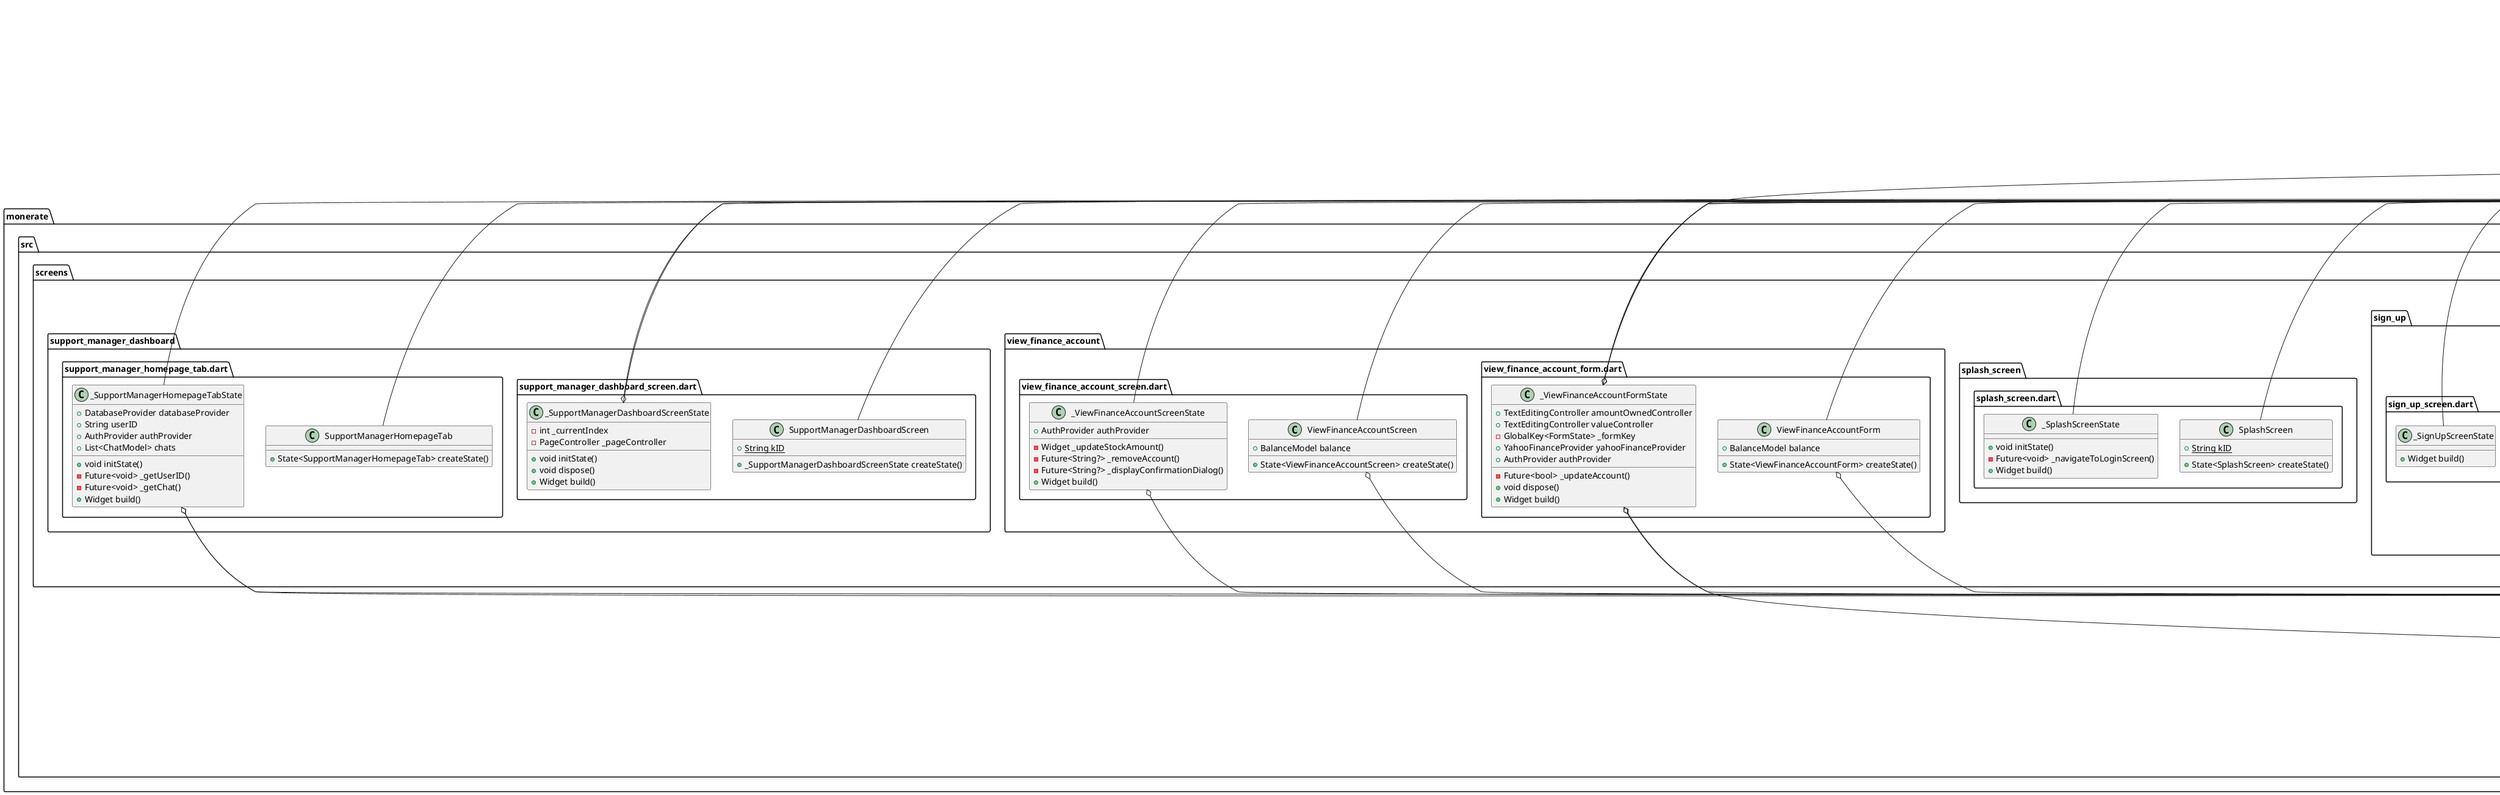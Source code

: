 @startuml
set namespaceSeparator ::

class "monerate::src::screens::change_email::change_email_form.dart::ChangeEmailForm" {
  +State<ChangeEmailForm> createState()
}

"flutter::src::widgets::framework.dart::StatefulWidget" <|-- "monerate::src::screens::change_email::change_email_form.dart::ChangeEmailForm"

class "monerate::src::screens::change_email::change_email_form.dart::_ChangeEmailFormState" {
  +TextEditingController newEmailController
  +TextEditingController confirmEmailController
  +TextEditingController passwordController
  -GlobalKey<FormState> _formKey
  -bool _showPassword
  +AuthProvider authProvider
  +void dispose()
  -Future<String?> _updateEmail()
  -Future<String?> _displayConfirmationDialog()
  +Widget build()
}

"monerate::src::screens::change_email::change_email_form.dart::_ChangeEmailFormState" o-- "flutter::src::widgets::editable_text.dart::TextEditingController"
"monerate::src::screens::change_email::change_email_form.dart::_ChangeEmailFormState" o-- "flutter::src::widgets::framework.dart::GlobalKey<FormState>"
"monerate::src::screens::change_email::change_email_form.dart::_ChangeEmailFormState" o-- "monerate::src::providers::auth_provider.dart::AuthProvider"
"flutter::src::widgets::framework.dart::State" <|-- "monerate::src::screens::change_email::change_email_form.dart::_ChangeEmailFormState"

class "monerate::src::screens::change_email::change_email_screen.dart::ChangeEmailScreen" {
  {static} +String kID
  +_ChangeEmailScreenState createState()
}

"flutter::src::widgets::framework.dart::StatefulWidget" <|-- "monerate::src::screens::change_email::change_email_screen.dart::ChangeEmailScreen"

class "monerate::src::screens::change_email::change_email_screen.dart::_ChangeEmailScreenState" {
  +Widget build()
}

"flutter::src::widgets::framework.dart::State" <|-- "monerate::src::screens::change_email::change_email_screen.dart::_ChangeEmailScreenState"

class "monerate::src::screens::change_password::change_password_form.dart::ChangePasswordForm" {
  +State<ChangePasswordForm> createState()
}

"flutter::src::widgets::framework.dart::StatefulWidget" <|-- "monerate::src::screens::change_password::change_password_form.dart::ChangePasswordForm"

class "monerate::src::screens::change_password::change_password_form.dart::_ChangePasswordFormState" {
  +TextEditingController oldPasswordController
  +TextEditingController newPasswordController
  +TextEditingController confirmNewPasswordController
  -GlobalKey<FormState> _formKey
  -bool _showPassword
  +AuthProvider authProvider
  +void dispose()
  -Future<String?> _updatePassword()
  -Future<String?> _displayConfirmationDialog()
  +Widget build()
}

"monerate::src::screens::change_password::change_password_form.dart::_ChangePasswordFormState" o-- "flutter::src::widgets::editable_text.dart::TextEditingController"
"monerate::src::screens::change_password::change_password_form.dart::_ChangePasswordFormState" o-- "flutter::src::widgets::framework.dart::GlobalKey<FormState>"
"monerate::src::screens::change_password::change_password_form.dart::_ChangePasswordFormState" o-- "monerate::src::providers::auth_provider.dart::AuthProvider"
"flutter::src::widgets::framework.dart::State" <|-- "monerate::src::screens::change_password::change_password_form.dart::_ChangePasswordFormState"

class "monerate::src::screens::change_password::change_password_screen.dart::ChangePasswordScreen" {
  {static} +String kID
  +_ChangePasswordScreenState createState()
}

"flutter::src::widgets::framework.dart::StatefulWidget" <|-- "monerate::src::screens::change_password::change_password_screen.dart::ChangePasswordScreen"

class "monerate::src::screens::change_password::change_password_screen.dart::_ChangePasswordScreenState" {
  +Widget build()
}

"flutter::src::widgets::framework.dart::State" <|-- "monerate::src::screens::change_password::change_password_screen.dart::_ChangePasswordScreenState"

class "monerate::src::screens::chat_screen::chat_screen.dart::ChatScreen" {
  +String userID
  +String documentReferenceID
  +State<ChatScreen> createState()
}

"flutter::src::widgets::framework.dart::StatefulWidget" <|-- "monerate::src::screens::chat_screen::chat_screen.dart::ChatScreen"

class "monerate::src::screens::chat_screen::chat_screen.dart::_ChatScreenState" {
  +TextEditingController textController
  +AuthProvider authProvider
  +String messageText
  +DatabaseProvider databaseProvider
  +List<MessageModel> messages
  +void dispose()
  -Future<void> _sendMessage()
  +Widget build()
}

"monerate::src::screens::chat_screen::chat_screen.dart::_ChatScreenState" o-- "flutter::src::widgets::editable_text.dart::TextEditingController"
"monerate::src::screens::chat_screen::chat_screen.dart::_ChatScreenState" o-- "monerate::src::providers::auth_provider.dart::AuthProvider"
"monerate::src::screens::chat_screen::chat_screen.dart::_ChatScreenState" o-- "monerate::src::providers::database_provider.dart::DatabaseProvider"
"flutter::src::widgets::framework.dart::State" <|-- "monerate::src::screens::chat_screen::chat_screen.dart::_ChatScreenState"

class "monerate::src::screens::choose_support::choose_support_screen.dart::ChooseSupportScreen" {
  {static} +String kID
  +State<ChooseSupportScreen> createState()
}

"flutter::src::widgets::framework.dart::StatefulWidget" <|-- "monerate::src::screens::choose_support::choose_support_screen.dart::ChooseSupportScreen"

class "monerate::src::screens::choose_support::choose_support_screen.dart::_ChooseSupportScreenState" {
  +Widget build()
}

"flutter::src::widgets::framework.dart::State" <|-- "monerate::src::screens::choose_support::choose_support_screen.dart::_ChooseSupportScreenState"

class "monerate::src::screens::complete_profile::complete_profile_screen.dart::CompleteProfileScreen" {
  {static} +String kID
  +_CompleteProfileScreenState createState()
}

"flutter::src::widgets::framework.dart::StatefulWidget" <|-- "monerate::src::screens::complete_profile::complete_profile_screen.dart::CompleteProfileScreen"

class "monerate::src::screens::complete_profile::complete_profile_screen.dart::_CompleteProfileScreenState" {
  -int _currentIndex
  -PageController _pageController
  +void initState()
  +void dispose()
  +Widget build()
}

"monerate::src::screens::complete_profile::complete_profile_screen.dart::_CompleteProfileScreenState" o-- "flutter::src::widgets::page_view.dart::PageController"
"flutter::src::widgets::framework.dart::State" <|-- "monerate::src::screens::complete_profile::complete_profile_screen.dart::_CompleteProfileScreenState"

class "monerate::src::screens::complete_profile::end_user::complete_end_user_profile.dart::CompleteEndUserProfile" {
  {static} +String kID
  +_CompleteEndUserProfileState createState()
}

"flutter::src::widgets::framework.dart::StatefulWidget" <|-- "monerate::src::screens::complete_profile::end_user::complete_end_user_profile.dart::CompleteEndUserProfile"

class "monerate::src::screens::complete_profile::end_user::complete_end_user_profile.dart::_CompleteEndUserProfileState" {
  +Widget build()
}

"flutter::src::widgets::framework.dart::State" <|-- "monerate::src::screens::complete_profile::end_user::complete_end_user_profile.dart::_CompleteEndUserProfileState"

class "monerate::src::screens::complete_profile::end_user::complete_end_user_profile_form.dart::CompleteEndUserProfileForm" {
  +State<CompleteEndUserProfileForm> createState()
}

"flutter::src::widgets::framework.dart::StatefulWidget" <|-- "monerate::src::screens::complete_profile::end_user::complete_end_user_profile_form.dart::CompleteEndUserProfileForm"

class "monerate::src::screens::complete_profile::end_user::complete_end_user_profile_form.dart::_CompleteEndUserProfileFormState" {
  +TextEditingController firstNameController
  +TextEditingController lastNameController
  -GlobalKey<FormState> _formKey
  +AuthProvider authProvider
  +void dispose()
  -Future<String?> _updateProfile()
  +Widget build()
}

"monerate::src::screens::complete_profile::end_user::complete_end_user_profile_form.dart::_CompleteEndUserProfileFormState" o-- "flutter::src::widgets::editable_text.dart::TextEditingController"
"monerate::src::screens::complete_profile::end_user::complete_end_user_profile_form.dart::_CompleteEndUserProfileFormState" o-- "flutter::src::widgets::framework.dart::GlobalKey<FormState>"
"monerate::src::screens::complete_profile::end_user::complete_end_user_profile_form.dart::_CompleteEndUserProfileFormState" o-- "monerate::src::providers::auth_provider.dart::AuthProvider"
"flutter::src::widgets::framework.dart::State" <|-- "monerate::src::screens::complete_profile::end_user::complete_end_user_profile_form.dart::_CompleteEndUserProfileFormState"

class "monerate::src::screens::complete_profile::end_user::end_user_tab.dart::EndUserTab" {
  +_EndUserTabState createState()
}

"flutter::src::widgets::framework.dart::StatefulWidget" <|-- "monerate::src::screens::complete_profile::end_user::end_user_tab.dart::EndUserTab"

class "monerate::src::screens::complete_profile::end_user::end_user_tab.dart::_EndUserTabState" {
  +Widget build()
}

"flutter::src::widgets::framework.dart::State" <|-- "monerate::src::screens::complete_profile::end_user::end_user_tab.dart::_EndUserTabState"

class "monerate::src::screens::complete_profile::financial_advisor::complete_financial_advisor_profile.dart::CompleteFinancialAdvisorProfile" {
  {static} +String kID
  +_CompleteFinancialAdvisorProfileState createState()
}

"flutter::src::widgets::framework.dart::StatefulWidget" <|-- "monerate::src::screens::complete_profile::financial_advisor::complete_financial_advisor_profile.dart::CompleteFinancialAdvisorProfile"

class "monerate::src::screens::complete_profile::financial_advisor::complete_financial_advisor_profile.dart::_CompleteFinancialAdvisorProfileState" {
  +Widget build()
}

"flutter::src::widgets::framework.dart::State" <|-- "monerate::src::screens::complete_profile::financial_advisor::complete_financial_advisor_profile.dart::_CompleteFinancialAdvisorProfileState"

class "monerate::src::screens::complete_profile::financial_advisor::complete_financial_advisor_profile_form.dart::CompleteFinancialAdvisorProfileForm" {
  +State<CompleteFinancialAdvisorProfileForm> createState()
}

"flutter::src::widgets::framework.dart::StatefulWidget" <|-- "monerate::src::screens::complete_profile::financial_advisor::complete_financial_advisor_profile_form.dart::CompleteFinancialAdvisorProfileForm"

class "monerate::src::screens::complete_profile::financial_advisor::complete_financial_advisor_profile_form.dart::_CompleteFinancialAdvisorProfileFormState" {
  +TextEditingController firstNameController
  +TextEditingController lastNameController
  +TextEditingController licenseIDController
  -GlobalKey<FormState> _formKey
  +AuthProvider authProvider
  +void dispose()
  -Future<String?> _updateProfile()
  +Widget build()
}

"monerate::src::screens::complete_profile::financial_advisor::complete_financial_advisor_profile_form.dart::_CompleteFinancialAdvisorProfileFormState" o-- "flutter::src::widgets::editable_text.dart::TextEditingController"
"monerate::src::screens::complete_profile::financial_advisor::complete_financial_advisor_profile_form.dart::_CompleteFinancialAdvisorProfileFormState" o-- "flutter::src::widgets::framework.dart::GlobalKey<FormState>"
"monerate::src::screens::complete_profile::financial_advisor::complete_financial_advisor_profile_form.dart::_CompleteFinancialAdvisorProfileFormState" o-- "monerate::src::providers::auth_provider.dart::AuthProvider"
"flutter::src::widgets::framework.dart::State" <|-- "monerate::src::screens::complete_profile::financial_advisor::complete_financial_advisor_profile_form.dart::_CompleteFinancialAdvisorProfileFormState"

class "monerate::src::screens::complete_profile::financial_advisor::financial_advisor_tab.dart::FinancialAdvisorTab" {
  +_FinancialAdvisorTabState createState()
}

"flutter::src::widgets::framework.dart::StatefulWidget" <|-- "monerate::src::screens::complete_profile::financial_advisor::financial_advisor_tab.dart::FinancialAdvisorTab"

class "monerate::src::screens::complete_profile::financial_advisor::financial_advisor_tab.dart::_FinancialAdvisorTabState" {
  +Widget build()
}

"flutter::src::widgets::framework.dart::State" <|-- "monerate::src::screens::complete_profile::financial_advisor::financial_advisor_tab.dart::_FinancialAdvisorTabState"

class "monerate::src::screens::complete_profile::support_manager::complete_support_manager_profile.dart::CompleteSupportManagerProfile" {
  {static} +String kID
  +_CompleteSupportManagerProfileState createState()
}

"flutter::src::widgets::framework.dart::StatefulWidget" <|-- "monerate::src::screens::complete_profile::support_manager::complete_support_manager_profile.dart::CompleteSupportManagerProfile"

class "monerate::src::screens::complete_profile::support_manager::complete_support_manager_profile.dart::_CompleteSupportManagerProfileState" {
  +Widget build()
}

"flutter::src::widgets::framework.dart::State" <|-- "monerate::src::screens::complete_profile::support_manager::complete_support_manager_profile.dart::_CompleteSupportManagerProfileState"

class "monerate::src::screens::complete_profile::support_manager::complete_support_manager_profile_form.dart::CompleteSupportManagerProfileForm" {
  +State<CompleteSupportManagerProfileForm> createState()
}

"flutter::src::widgets::framework.dart::StatefulWidget" <|-- "monerate::src::screens::complete_profile::support_manager::complete_support_manager_profile_form.dart::CompleteSupportManagerProfileForm"

class "monerate::src::screens::complete_profile::support_manager::complete_support_manager_profile_form.dart::_CompleteSupportManagerProfileFormState" {
  +TextEditingController firstNameController
  +TextEditingController lastNameController
  -GlobalKey<FormState> _formKey
  +AuthProvider authProvider
  +void dispose()
  -Future<String?> _updateProfile()
  +Widget build()
}

"monerate::src::screens::complete_profile::support_manager::complete_support_manager_profile_form.dart::_CompleteSupportManagerProfileFormState" o-- "flutter::src::widgets::editable_text.dart::TextEditingController"
"monerate::src::screens::complete_profile::support_manager::complete_support_manager_profile_form.dart::_CompleteSupportManagerProfileFormState" o-- "flutter::src::widgets::framework.dart::GlobalKey<FormState>"
"monerate::src::screens::complete_profile::support_manager::complete_support_manager_profile_form.dart::_CompleteSupportManagerProfileFormState" o-- "monerate::src::providers::auth_provider.dart::AuthProvider"
"flutter::src::widgets::framework.dart::State" <|-- "monerate::src::screens::complete_profile::support_manager::complete_support_manager_profile_form.dart::_CompleteSupportManagerProfileFormState"

class "monerate::src::screens::complete_profile::support_manager::support_manager_tab.dart::SupportManagerTab" {
  +_SupportManagerTabState createState()
}

"flutter::src::widgets::framework.dart::StatefulWidget" <|-- "monerate::src::screens::complete_profile::support_manager::support_manager_tab.dart::SupportManagerTab"

class "monerate::src::screens::complete_profile::support_manager::support_manager_tab.dart::_SupportManagerTabState" {
  +Widget build()
}

"flutter::src::widgets::framework.dart::State" <|-- "monerate::src::screens::complete_profile::support_manager::support_manager_tab.dart::_SupportManagerTabState"

class "monerate::src::screens::end_user_dashboard::balances_tab.dart::AccountBalancesTab" {
  +String uid
  +_AccountBalancesTabState createState()
}

"flutter::src::widgets::framework.dart::StatefulWidget" <|-- "monerate::src::screens::end_user_dashboard::balances_tab.dart::AccountBalancesTab"

class "monerate::src::screens::end_user_dashboard::balances_tab.dart::_AccountBalancesTabState" {
  +AuthProvider authProvider
  +DatabaseProvider databaseProvider
  +OpenBankingProvider openBankingProvider
  +LinkTokenConfiguration linkTokenConfiguration
  +BinanceExchangeProvider binanceExchangeProvider
  +List<BalanceModel> balances
  +YahooFinanceProvider yahooFinanceProvider
  +void initState()
  -Future<void> _updateBalances()
  -Future<void> _getBalances()
  -void _onSuccessCallback()
  -void _onExitCallback()
  -Future<void> _connectToPlaid()
  -Widget _displayingSubtitle()
  +Widget build()
}

"monerate::src::screens::end_user_dashboard::balances_tab.dart::_AccountBalancesTabState" o-- "monerate::src::providers::auth_provider.dart::AuthProvider"
"monerate::src::screens::end_user_dashboard::balances_tab.dart::_AccountBalancesTabState" o-- "monerate::src::providers::database_provider.dart::DatabaseProvider"
"monerate::src::screens::end_user_dashboard::balances_tab.dart::_AccountBalancesTabState" o-- "monerate::src::providers::open_banking_provider.dart::OpenBankingProvider"
"monerate::src::screens::end_user_dashboard::balances_tab.dart::_AccountBalancesTabState" o-- "plaid_flutter::src::core::link_configuration.dart::LinkTokenConfiguration"
"monerate::src::screens::end_user_dashboard::balances_tab.dart::_AccountBalancesTabState" o-- "monerate::src::providers::binance_exchange_provider.dart::BinanceExchangeProvider"
"monerate::src::screens::end_user_dashboard::balances_tab.dart::_AccountBalancesTabState" o-- "monerate::src::providers::yahoo_finance_provider.dart::YahooFinanceProvider"
"flutter::src::widgets::framework.dart::State" <|-- "monerate::src::screens::end_user_dashboard::balances_tab.dart::_AccountBalancesTabState"

class "monerate::src::screens::end_user_dashboard::end_user_dashboard_screen.dart::EndUserDashboardScreen" {
  {static} +String kID
  +_EndUserDashboardScreenState createState()
}

"flutter::src::widgets::framework.dart::StatefulWidget" <|-- "monerate::src::screens::end_user_dashboard::end_user_dashboard_screen.dart::EndUserDashboardScreen"

class "monerate::src::screens::end_user_dashboard::end_user_dashboard_screen.dart::_EndUserDashboardScreenState" {
  -int _currentIndex
  +String uid
  -PageController _pageController
  +AuthProvider authProvider
  +DatabaseProvider databaseProvider
  +void initState()
  +void dispose()
  -Future<void> _getCurrentUser()
  +Widget build()
}

"monerate::src::screens::end_user_dashboard::end_user_dashboard_screen.dart::_EndUserDashboardScreenState" o-- "flutter::src::widgets::page_view.dart::PageController"
"monerate::src::screens::end_user_dashboard::end_user_dashboard_screen.dart::_EndUserDashboardScreenState" o-- "monerate::src::providers::auth_provider.dart::AuthProvider"
"monerate::src::screens::end_user_dashboard::end_user_dashboard_screen.dart::_EndUserDashboardScreenState" o-- "monerate::src::providers::database_provider.dart::DatabaseProvider"
"flutter::src::widgets::framework.dart::State" <|-- "monerate::src::screens::end_user_dashboard::end_user_dashboard_screen.dart::_EndUserDashboardScreenState"

class "monerate::src::screens::end_user_dashboard::end_user_homepage_tab.dart::EndUserHomepageTab" {
  +State<EndUserHomepageTab> createState()
}

"flutter::src::widgets::framework.dart::StatefulWidget" <|-- "monerate::src::screens::end_user_dashboard::end_user_homepage_tab.dart::EndUserHomepageTab"

class "monerate::src::screens::end_user_dashboard::end_user_homepage_tab.dart::_EndUserHomepageTabState" {
  +Widget build()
}

"flutter::src::widgets::framework.dart::State" <|-- "monerate::src::screens::end_user_dashboard::end_user_homepage_tab.dart::_EndUserHomepageTabState"

class "monerate::src::screens::end_user_dashboard::news::news_article_screen.dart::NewsArticleScreen" {
  +String url
  +_NewsArticleScreenState createState()
}

"flutter::src::widgets::framework.dart::StatefulWidget" <|-- "monerate::src::screens::end_user_dashboard::news::news_article_screen.dart::NewsArticleScreen"

class "monerate::src::screens::end_user_dashboard::news::news_article_screen.dart::_NewsArticleScreenState" {
  -Completer<WebViewController> _completer
  +void initState()
  +Widget build()
}

"monerate::src::screens::end_user_dashboard::news::news_article_screen.dart::_NewsArticleScreenState" o-- "dart::async::Completer<WebViewController>"
"flutter::src::widgets::framework.dart::State" <|-- "monerate::src::screens::end_user_dashboard::news::news_article_screen.dart::_NewsArticleScreenState"

class "monerate::src::screens::end_user_dashboard::news::news_tab.dart::NewsTab" {
  +_NewsTabState createState()
}

"flutter::src::widgets::framework.dart::StatefulWidget" <|-- "monerate::src::screens::end_user_dashboard::news::news_tab.dart::NewsTab"

class "monerate::src::screens::end_user_dashboard::news::news_tab.dart::_NewsTabState" {
  +List<ArticleModel> articles
  +YahooFinanceProvider yahooFinanceProvider
  +void initState()
  +Widget build()
}

"monerate::src::screens::end_user_dashboard::news::news_tab.dart::_NewsTabState" o-- "monerate::src::providers::yahoo_finance_provider.dart::YahooFinanceProvider"
"flutter::src::widgets::framework.dart::State" <|-- "monerate::src::screens::end_user_dashboard::news::news_tab.dart::_NewsTabState"

class "monerate::src::screens::financial_advisor_dashboard::financial_advisor_dashboard.dart::FinancialAdvisorDashboardScreen" {
  {static} +String kID
  +_FinancialAdvisorDashboardScreenState createState()
}

"flutter::src::widgets::framework.dart::StatefulWidget" <|-- "monerate::src::screens::financial_advisor_dashboard::financial_advisor_dashboard.dart::FinancialAdvisorDashboardScreen"

class "monerate::src::screens::financial_advisor_dashboard::financial_advisor_dashboard.dart::_FinancialAdvisorDashboardScreenState" {
  -int _currentIndex
  -PageController _pageController
  +void initState()
  +void dispose()
  +Widget build()
}

"monerate::src::screens::financial_advisor_dashboard::financial_advisor_dashboard.dart::_FinancialAdvisorDashboardScreenState" o-- "flutter::src::widgets::page_view.dart::PageController"
"flutter::src::widgets::framework.dart::State" <|-- "monerate::src::screens::financial_advisor_dashboard::financial_advisor_dashboard.dart::_FinancialAdvisorDashboardScreenState"

class "monerate::src::screens::financial_advisor_dashboard::financial_advisor_homepage_tab.dart::FinancialAdvisorHomepageTab" {
  +State<FinancialAdvisorHomepageTab> createState()
}

"flutter::src::widgets::framework.dart::StatefulWidget" <|-- "monerate::src::screens::financial_advisor_dashboard::financial_advisor_homepage_tab.dart::FinancialAdvisorHomepageTab"

class "monerate::src::screens::financial_advisor_dashboard::financial_advisor_homepage_tab.dart::_FinancialAdvisorHomepageTabState" {
  +DatabaseProvider databaseProvider
  +String userID
  +AuthProvider authProvider
  +List<ChatModel> chats
  +void initState()
  -Future<void> _getUserID()
  -Future<void> _getChat()
  +Widget build()
}

"monerate::src::screens::financial_advisor_dashboard::financial_advisor_homepage_tab.dart::_FinancialAdvisorHomepageTabState" o-- "monerate::src::providers::database_provider.dart::DatabaseProvider"
"monerate::src::screens::financial_advisor_dashboard::financial_advisor_homepage_tab.dart::_FinancialAdvisorHomepageTabState" o-- "monerate::src::providers::auth_provider.dart::AuthProvider"
"flutter::src::widgets::framework.dart::State" <|-- "monerate::src::screens::financial_advisor_dashboard::financial_advisor_homepage_tab.dart::_FinancialAdvisorHomepageTabState"

class "monerate::src::screens::forgot_password::forgot_password_form.dart::ForgotPasswordForm" {
  +_ForgotPasswordFormState createState()
}

"flutter::src::widgets::framework.dart::StatefulWidget" <|-- "monerate::src::screens::forgot_password::forgot_password_form.dart::ForgotPasswordForm"

class "monerate::src::screens::forgot_password::forgot_password_form.dart::_ForgotPasswordFormState" {
  +TextEditingController emailController
  -GlobalKey<FormState> _formKey
  +AuthProvider authProvider
  +String result
  +void dispose()
  -Future<String?> _sendPasswordResetEmail()
  -Future<String?> _displayConfirmationDialog()
  +Widget build()
}

"monerate::src::screens::forgot_password::forgot_password_form.dart::_ForgotPasswordFormState" o-- "flutter::src::widgets::editable_text.dart::TextEditingController"
"monerate::src::screens::forgot_password::forgot_password_form.dart::_ForgotPasswordFormState" o-- "flutter::src::widgets::framework.dart::GlobalKey<FormState>"
"monerate::src::screens::forgot_password::forgot_password_form.dart::_ForgotPasswordFormState" o-- "monerate::src::providers::auth_provider.dart::AuthProvider"
"flutter::src::widgets::framework.dart::State" <|-- "monerate::src::screens::forgot_password::forgot_password_form.dart::_ForgotPasswordFormState"

class "monerate::src::screens::forgot_password::forgot_password_screen.dart::ForgotPasswordScreen" {
  {static} +String kID
  +_ForgotPasswordScreenState createState()
}

"flutter::src::widgets::framework.dart::StatefulWidget" <|-- "monerate::src::screens::forgot_password::forgot_password_screen.dart::ForgotPasswordScreen"

class "monerate::src::screens::forgot_password::forgot_password_screen.dart::_ForgotPasswordScreenState" {
  +Widget build()
}

"flutter::src::widgets::framework.dart::State" <|-- "monerate::src::screens::forgot_password::forgot_password_screen.dart::_ForgotPasswordScreenState"

class "monerate::src::screens::login::login_form.dart::LoginForm" {
  +_LoginFormState createState()
}

"flutter::src::widgets::framework.dart::StatefulWidget" <|-- "monerate::src::screens::login::login_form.dart::LoginForm"

class "monerate::src::screens::login::login_form.dart::_LoginFormState" {
  +TextEditingController emailController
  +TextEditingController passwordController
  -GlobalKey<FormState> _formKey
  -bool _showPassword
  +AuthProvider authProvider
  +String verified
  +Object completeProfile
  +void dispose()
  -Future<String?> _checkCredentials()
  -Future<String?> _getUserType()
  -Future<Object> _isProfileComplete()
  +Widget build()
}

"monerate::src::screens::login::login_form.dart::_LoginFormState" o-- "flutter::src::widgets::editable_text.dart::TextEditingController"
"monerate::src::screens::login::login_form.dart::_LoginFormState" o-- "flutter::src::widgets::framework.dart::GlobalKey<FormState>"
"monerate::src::screens::login::login_form.dart::_LoginFormState" o-- "monerate::src::providers::auth_provider.dart::AuthProvider"
"flutter::src::widgets::framework.dart::State" <|-- "monerate::src::screens::login::login_form.dart::_LoginFormState"

class "monerate::src::screens::login::login_screen.dart::LoginScreen" {
  {static} +String kID
  +_LoginScreenState createState()
}

"flutter::src::widgets::framework.dart::StatefulWidget" <|-- "monerate::src::screens::login::login_screen.dart::LoginScreen"

class "monerate::src::screens::login::login_screen.dart::_LoginScreenState" {
  +Widget build()
}

"flutter::src::widgets::framework.dart::State" <|-- "monerate::src::screens::login::login_screen.dart::_LoginScreenState"

class "monerate::src::screens::manual_account::manual_account_form.dart::ManualAccountForm" {
  +State<ManualAccountForm> createState()
}

"flutter::src::widgets::framework.dart::StatefulWidget" <|-- "monerate::src::screens::manual_account::manual_account_form.dart::ManualAccountForm"

class "monerate::src::screens::manual_account::manual_account_form.dart::_ManualAccountFormState" {
  +TextEditingController nameController
  +TextEditingController valueController
  -GlobalKey<FormState> _formKey
  +AuthProvider authProvider
  -Future<bool> _addAccount()
  +void dispose()
  +Widget build()
}

"monerate::src::screens::manual_account::manual_account_form.dart::_ManualAccountFormState" o-- "flutter::src::widgets::editable_text.dart::TextEditingController"
"monerate::src::screens::manual_account::manual_account_form.dart::_ManualAccountFormState" o-- "flutter::src::widgets::framework.dart::GlobalKey<FormState>"
"monerate::src::screens::manual_account::manual_account_form.dart::_ManualAccountFormState" o-- "monerate::src::providers::auth_provider.dart::AuthProvider"
"flutter::src::widgets::framework.dart::State" <|-- "monerate::src::screens::manual_account::manual_account_form.dart::_ManualAccountFormState"

class "monerate::src::screens::manual_account::manual_account_screen.dart::ManualAccountScreen" {
  {static} +String kID
  +State<ManualAccountScreen> createState()
}

"flutter::src::widgets::framework.dart::StatefulWidget" <|-- "monerate::src::screens::manual_account::manual_account_screen.dart::ManualAccountScreen"

class "monerate::src::screens::manual_account::manual_account_screen.dart::_ManualAccountScreenState" {
  +Widget build()
}

"flutter::src::widgets::framework.dart::State" <|-- "monerate::src::screens::manual_account::manual_account_screen.dart::_ManualAccountScreenState"

class "monerate::src::screens::previous_messages::previous_messages_screen.dart::PreviousMessagesScreen" {
  +String chatType
  +State<PreviousMessagesScreen> createState()
}

"flutter::src::widgets::framework.dart::StatefulWidget" <|-- "monerate::src::screens::previous_messages::previous_messages_screen.dart::PreviousMessagesScreen"

class "monerate::src::screens::previous_messages::previous_messages_screen.dart::_PreviousMessagesScreenState" {
  +DatabaseProvider databaseProvider
  +String userID
  +AuthProvider authProvider
  +List<ChatModel> chats
  +void initState()
  -Future<void> _getUserID()
  -Future<void> _makeNewChat()
  -Future<void> _getChat()
  +Widget build()
}

"monerate::src::screens::previous_messages::previous_messages_screen.dart::_PreviousMessagesScreenState" o-- "monerate::src::providers::database_provider.dart::DatabaseProvider"
"monerate::src::screens::previous_messages::previous_messages_screen.dart::_PreviousMessagesScreenState" o-- "monerate::src::providers::auth_provider.dart::AuthProvider"
"flutter::src::widgets::framework.dart::State" <|-- "monerate::src::screens::previous_messages::previous_messages_screen.dart::_PreviousMessagesScreenState"

class "monerate::src::screens::profile::view_profile_screen.dart::ViewProfileScreen" {
  {static} +String kID
  +_ViewProfileScreenState createState()
}

"flutter::src::widgets::framework.dart::StatefulWidget" <|-- "monerate::src::screens::profile::view_profile_screen.dart::ViewProfileScreen"

class "monerate::src::screens::profile::view_profile_screen.dart::_ViewProfileScreenState" {
  +AuthProvider authProvider
  -Future<String?> _displayConfirmationDialog()
  +Widget build()
}

"monerate::src::screens::profile::view_profile_screen.dart::_ViewProfileScreenState" o-- "monerate::src::providers::auth_provider.dart::AuthProvider"
"flutter::src::widgets::framework.dart::State" <|-- "monerate::src::screens::profile::view_profile_screen.dart::_ViewProfileScreenState"

class "monerate::src::screens::search_investment::provide_investment_details.dart::ProvideInvestmentDetails" {
  +TickerModel investment
  +_ProvideInvestmentDetailsState createState()
}

"monerate::src::screens::search_investment::provide_investment_details.dart::ProvideInvestmentDetails" o-- "monerate::src::models::ticker_model.dart::TickerModel"
"flutter::src::widgets::framework.dart::StatefulWidget" <|-- "monerate::src::screens::search_investment::provide_investment_details.dart::ProvideInvestmentDetails"

class "monerate::src::screens::search_investment::provide_investment_details.dart::_ProvideInvestmentDetailsState" {
  +Widget build()
}

"flutter::src::widgets::framework.dart::State" <|-- "monerate::src::screens::search_investment::provide_investment_details.dart::_ProvideInvestmentDetailsState"

class "monerate::src::screens::search_investment::provide_investment_details_form.dart::ProvideInvestmentDetailsForm" {
  +TickerModel investment
  +State<ProvideInvestmentDetailsForm> createState()
}

"monerate::src::screens::search_investment::provide_investment_details_form.dart::ProvideInvestmentDetailsForm" o-- "monerate::src::models::ticker_model.dart::TickerModel"
"flutter::src::widgets::framework.dart::StatefulWidget" <|-- "monerate::src::screens::search_investment::provide_investment_details_form.dart::ProvideInvestmentDetailsForm"

class "monerate::src::screens::search_investment::provide_investment_details_form.dart::_ProvideInvestmentDetailsFormState" {
  +TextEditingController amountOwnedController
  -GlobalKey<FormState> _formKey
  +YahooFinanceProvider yahooFinanceProvider
  +AuthProvider authProvider
  +void dispose()
  -Future<bool> _addInvestment()
  +Widget build()
}

"monerate::src::screens::search_investment::provide_investment_details_form.dart::_ProvideInvestmentDetailsFormState" o-- "flutter::src::widgets::editable_text.dart::TextEditingController"
"monerate::src::screens::search_investment::provide_investment_details_form.dart::_ProvideInvestmentDetailsFormState" o-- "flutter::src::widgets::framework.dart::GlobalKey<FormState>"
"monerate::src::screens::search_investment::provide_investment_details_form.dart::_ProvideInvestmentDetailsFormState" o-- "monerate::src::providers::yahoo_finance_provider.dart::YahooFinanceProvider"
"monerate::src::screens::search_investment::provide_investment_details_form.dart::_ProvideInvestmentDetailsFormState" o-- "monerate::src::providers::auth_provider.dart::AuthProvider"
"flutter::src::widgets::framework.dart::State" <|-- "monerate::src::screens::search_investment::provide_investment_details_form.dart::_ProvideInvestmentDetailsFormState"

class "monerate::src::screens::search_investment::search_investment_screen.dart::SearchInvestmentScreen" {
  {static} +String kID
  +_SearchInvestmentScreenState createState()
}

"flutter::src::widgets::framework.dart::StatefulWidget" <|-- "monerate::src::screens::search_investment::search_investment_screen.dart::SearchInvestmentScreen"

class "monerate::src::screens::search_investment::search_investment_screen.dart::_SearchInvestmentScreenState" {
  +TextEditingController searchController
  +List<TickerModel> investments
  +YahooFinanceProvider yahooFinanceProvider
  +void dispose()
  -Future<void> _getInvestment()
  +Widget build()
}

"monerate::src::screens::search_investment::search_investment_screen.dart::_SearchInvestmentScreenState" o-- "flutter::src::widgets::editable_text.dart::TextEditingController"
"monerate::src::screens::search_investment::search_investment_screen.dart::_SearchInvestmentScreenState" o-- "monerate::src::providers::yahoo_finance_provider.dart::YahooFinanceProvider"
"flutter::src::widgets::framework.dart::State" <|-- "monerate::src::screens::search_investment::search_investment_screen.dart::_SearchInvestmentScreenState"

class "monerate::src::screens::select_crypto_exchange::provide_api_key::provide_api_key.dart::ProvideAPIKey" {
  +String exchangeName
  +_ProvideAPIKeyState createState()
}

"flutter::src::widgets::framework.dart::StatefulWidget" <|-- "monerate::src::screens::select_crypto_exchange::provide_api_key::provide_api_key.dart::ProvideAPIKey"

class "monerate::src::screens::select_crypto_exchange::provide_api_key::provide_api_key.dart::_ProvideAPIKeyState" {
  +Widget build()
}

"flutter::src::widgets::framework.dart::State" <|-- "monerate::src::screens::select_crypto_exchange::provide_api_key::provide_api_key.dart::_ProvideAPIKeyState"

class "monerate::src::screens::select_crypto_exchange::provide_api_key::provide_api_key_form.dart::ProvideAPIKeyForm" {
  +String exchangeName
  +State<ProvideAPIKeyForm> createState()
}

"flutter::src::widgets::framework.dart::StatefulWidget" <|-- "monerate::src::screens::select_crypto_exchange::provide_api_key::provide_api_key_form.dart::ProvideAPIKeyForm"

class "monerate::src::screens::select_crypto_exchange::provide_api_key::provide_api_key_form.dart::_ProvideAPIKeyFormState" {
  +TextEditingController apiKeyController
  +TextEditingController secretKeyController
  -GlobalKey<FormState> _formKey
  +BinanceExchangeProvider binanceExchangeProvider
  +void dispose()
  -Future<bool?> _connectToExchange()
  +Widget build()
}

"monerate::src::screens::select_crypto_exchange::provide_api_key::provide_api_key_form.dart::_ProvideAPIKeyFormState" o-- "flutter::src::widgets::editable_text.dart::TextEditingController"
"monerate::src::screens::select_crypto_exchange::provide_api_key::provide_api_key_form.dart::_ProvideAPIKeyFormState" o-- "flutter::src::widgets::framework.dart::GlobalKey<FormState>"
"monerate::src::screens::select_crypto_exchange::provide_api_key::provide_api_key_form.dart::_ProvideAPIKeyFormState" o-- "monerate::src::providers::binance_exchange_provider.dart::BinanceExchangeProvider"
"flutter::src::widgets::framework.dart::State" <|-- "monerate::src::screens::select_crypto_exchange::provide_api_key::provide_api_key_form.dart::_ProvideAPIKeyFormState"

class "monerate::src::screens::select_crypto_exchange::select_crypto_exchange_screen.dart::SelectCryptoExchangeScreen" {
  {static} +String kID
  +_SelectCryptoExchangeScreenState createState()
}

"flutter::src::widgets::framework.dart::StatefulWidget" <|-- "monerate::src::screens::select_crypto_exchange::select_crypto_exchange_screen.dart::SelectCryptoExchangeScreen"

class "monerate::src::screens::select_crypto_exchange::select_crypto_exchange_screen.dart::_SelectCryptoExchangeScreenState" {
  +Widget build()
}

"flutter::src::widgets::framework.dart::State" <|-- "monerate::src::screens::select_crypto_exchange::select_crypto_exchange_screen.dart::_SelectCryptoExchangeScreenState"

class "monerate::src::screens::settings_without_help_option::settings_without_help_option.dart::SettingsWithoutHelpOption" {
  +_SettingsWithoutHelpOptionState createState()
}

"flutter::src::widgets::framework.dart::StatefulWidget" <|-- "monerate::src::screens::settings_without_help_option::settings_without_help_option.dart::SettingsWithoutHelpOption"

class "monerate::src::screens::settings_without_help_option::settings_without_help_option.dart::_SettingsWithoutHelpOptionState" {
  +AuthProvider authProvider
  -Future<String?>? _signOut()
  -Future<Object> _viewPersonalDetails()
  +Widget build()
}

"monerate::src::screens::settings_without_help_option::settings_without_help_option.dart::_SettingsWithoutHelpOptionState" o-- "monerate::src::providers::auth_provider.dart::AuthProvider"
"flutter::src::widgets::framework.dart::State" <|-- "monerate::src::screens::settings_without_help_option::settings_without_help_option.dart::_SettingsWithoutHelpOptionState"

class "monerate::src::screens::settings_with_help::settings_with_help_option.dart::SettingsWithHelpOption" {
  +String userType
  +_SettingsWithHelpOptionState createState()
}

"flutter::src::widgets::framework.dart::StatefulWidget" <|-- "monerate::src::screens::settings_with_help::settings_with_help_option.dart::SettingsWithHelpOption"

class "monerate::src::screens::settings_with_help::settings_with_help_option.dart::_SettingsWithHelpOptionState" {
  +AuthProvider authProvider
  -Future<String?>? _signOut()
  -Future<Object> _viewPersonalDetails()
  +Widget build()
}

"monerate::src::screens::settings_with_help::settings_with_help_option.dart::_SettingsWithHelpOptionState" o-- "monerate::src::providers::auth_provider.dart::AuthProvider"
"flutter::src::widgets::framework.dart::State" <|-- "monerate::src::screens::settings_with_help::settings_with_help_option.dart::_SettingsWithHelpOptionState"

class "monerate::src::screens::sign_up::sign_up_form.dart::SignUpForm" {
  +_SignUpFormState createState()
}

"flutter::src::widgets::framework.dart::StatefulWidget" <|-- "monerate::src::screens::sign_up::sign_up_form.dart::SignUpForm"

class "monerate::src::screens::sign_up::sign_up_form.dart::_SignUpFormState" {
  +TextEditingController emailController
  +TextEditingController confirmEmailController
  +TextEditingController passwordController
  +TextEditingController confirmPasswordController
  -GlobalKey<FormState> _formKey
  +AuthProvider authProvider
  +String result
  -bool _showPassword
  +void dispose()
  -Future<String?> _checkCredentials()
  -Future<String?> _displayConfirmationDialog()
  +Widget build()
}

"monerate::src::screens::sign_up::sign_up_form.dart::_SignUpFormState" o-- "flutter::src::widgets::editable_text.dart::TextEditingController"
"monerate::src::screens::sign_up::sign_up_form.dart::_SignUpFormState" o-- "flutter::src::widgets::framework.dart::GlobalKey<FormState>"
"monerate::src::screens::sign_up::sign_up_form.dart::_SignUpFormState" o-- "monerate::src::providers::auth_provider.dart::AuthProvider"
"flutter::src::widgets::framework.dart::State" <|-- "monerate::src::screens::sign_up::sign_up_form.dart::_SignUpFormState"

class "monerate::src::screens::sign_up::sign_up_screen.dart::SignUpScreen" {
  {static} +String kID
  +_SignUpScreenState createState()
}

"flutter::src::widgets::framework.dart::StatefulWidget" <|-- "monerate::src::screens::sign_up::sign_up_screen.dart::SignUpScreen"

class "monerate::src::screens::sign_up::sign_up_screen.dart::_SignUpScreenState" {
  +Widget build()
}

"flutter::src::widgets::framework.dart::State" <|-- "monerate::src::screens::sign_up::sign_up_screen.dart::_SignUpScreenState"

class "monerate::src::screens::splash_screen::splash_screen.dart::SplashScreen" {
  {static} +String kID
  +State<SplashScreen> createState()
}

"flutter::src::widgets::framework.dart::StatefulWidget" <|-- "monerate::src::screens::splash_screen::splash_screen.dart::SplashScreen"

class "monerate::src::screens::splash_screen::splash_screen.dart::_SplashScreenState" {
  +void initState()
  -Future<void> _navigateToLoginScreen()
  +Widget build()
}

"flutter::src::widgets::framework.dart::State" <|-- "monerate::src::screens::splash_screen::splash_screen.dart::_SplashScreenState"

class "monerate::src::screens::support_manager_dashboard::support_manager_dashboard_screen.dart::SupportManagerDashboardScreen" {
  {static} +String kID
  +_SupportManagerDashboardScreenState createState()
}

"flutter::src::widgets::framework.dart::StatefulWidget" <|-- "monerate::src::screens::support_manager_dashboard::support_manager_dashboard_screen.dart::SupportManagerDashboardScreen"

class "monerate::src::screens::support_manager_dashboard::support_manager_dashboard_screen.dart::_SupportManagerDashboardScreenState" {
  -int _currentIndex
  -PageController _pageController
  +void initState()
  +void dispose()
  +Widget build()
}

"monerate::src::screens::support_manager_dashboard::support_manager_dashboard_screen.dart::_SupportManagerDashboardScreenState" o-- "flutter::src::widgets::page_view.dart::PageController"
"flutter::src::widgets::framework.dart::State" <|-- "monerate::src::screens::support_manager_dashboard::support_manager_dashboard_screen.dart::_SupportManagerDashboardScreenState"

class "monerate::src::screens::support_manager_dashboard::support_manager_homepage_tab.dart::SupportManagerHomepageTab" {
  +State<SupportManagerHomepageTab> createState()
}

"flutter::src::widgets::framework.dart::StatefulWidget" <|-- "monerate::src::screens::support_manager_dashboard::support_manager_homepage_tab.dart::SupportManagerHomepageTab"

class "monerate::src::screens::support_manager_dashboard::support_manager_homepage_tab.dart::_SupportManagerHomepageTabState" {
  +DatabaseProvider databaseProvider
  +String userID
  +AuthProvider authProvider
  +List<ChatModel> chats
  +void initState()
  -Future<void> _getUserID()
  -Future<void> _getChat()
  +Widget build()
}

"monerate::src::screens::support_manager_dashboard::support_manager_homepage_tab.dart::_SupportManagerHomepageTabState" o-- "monerate::src::providers::database_provider.dart::DatabaseProvider"
"monerate::src::screens::support_manager_dashboard::support_manager_homepage_tab.dart::_SupportManagerHomepageTabState" o-- "monerate::src::providers::auth_provider.dart::AuthProvider"
"flutter::src::widgets::framework.dart::State" <|-- "monerate::src::screens::support_manager_dashboard::support_manager_homepage_tab.dart::_SupportManagerHomepageTabState"

class "monerate::src::screens::view_finance_account::view_finance_account_form.dart::ViewFinanceAccountForm" {
  +BalanceModel balance
  +State<ViewFinanceAccountForm> createState()
}

"monerate::src::screens::view_finance_account::view_finance_account_form.dart::ViewFinanceAccountForm" o-- "monerate::src::models::balance_model.dart::BalanceModel"
"flutter::src::widgets::framework.dart::StatefulWidget" <|-- "monerate::src::screens::view_finance_account::view_finance_account_form.dart::ViewFinanceAccountForm"

class "monerate::src::screens::view_finance_account::view_finance_account_form.dart::_ViewFinanceAccountFormState" {
  +TextEditingController amountOwnedController
  +TextEditingController valueController
  -GlobalKey<FormState> _formKey
  +YahooFinanceProvider yahooFinanceProvider
  +AuthProvider authProvider
  -Future<bool> _updateAccount()
  +void dispose()
  +Widget build()
}

"monerate::src::screens::view_finance_account::view_finance_account_form.dart::_ViewFinanceAccountFormState" o-- "flutter::src::widgets::editable_text.dart::TextEditingController"
"monerate::src::screens::view_finance_account::view_finance_account_form.dart::_ViewFinanceAccountFormState" o-- "flutter::src::widgets::framework.dart::GlobalKey<FormState>"
"monerate::src::screens::view_finance_account::view_finance_account_form.dart::_ViewFinanceAccountFormState" o-- "monerate::src::providers::yahoo_finance_provider.dart::YahooFinanceProvider"
"monerate::src::screens::view_finance_account::view_finance_account_form.dart::_ViewFinanceAccountFormState" o-- "monerate::src::providers::auth_provider.dart::AuthProvider"
"flutter::src::widgets::framework.dart::State" <|-- "monerate::src::screens::view_finance_account::view_finance_account_form.dart::_ViewFinanceAccountFormState"

class "monerate::src::screens::view_finance_account::view_finance_account_screen.dart::ViewFinanceAccountScreen" {
  +BalanceModel balance
  +State<ViewFinanceAccountScreen> createState()
}

"monerate::src::screens::view_finance_account::view_finance_account_screen.dart::ViewFinanceAccountScreen" o-- "monerate::src::models::balance_model.dart::BalanceModel"
"flutter::src::widgets::framework.dart::StatefulWidget" <|-- "monerate::src::screens::view_finance_account::view_finance_account_screen.dart::ViewFinanceAccountScreen"

class "monerate::src::screens::view_finance_account::view_finance_account_screen.dart::_ViewFinanceAccountScreenState" {
  +AuthProvider authProvider
  -Widget _updateStockAmount()
  -Future<String?> _removeAccount()
  -Future<String?> _displayConfirmationDialog()
  +Widget build()
}

"monerate::src::screens::view_finance_account::view_finance_account_screen.dart::_ViewFinanceAccountScreenState" o-- "monerate::src::providers::auth_provider.dart::AuthProvider"
"flutter::src::widgets::framework.dart::State" <|-- "monerate::src::screens::view_finance_account::view_finance_account_screen.dart::_ViewFinanceAccountScreenState"


@enduml